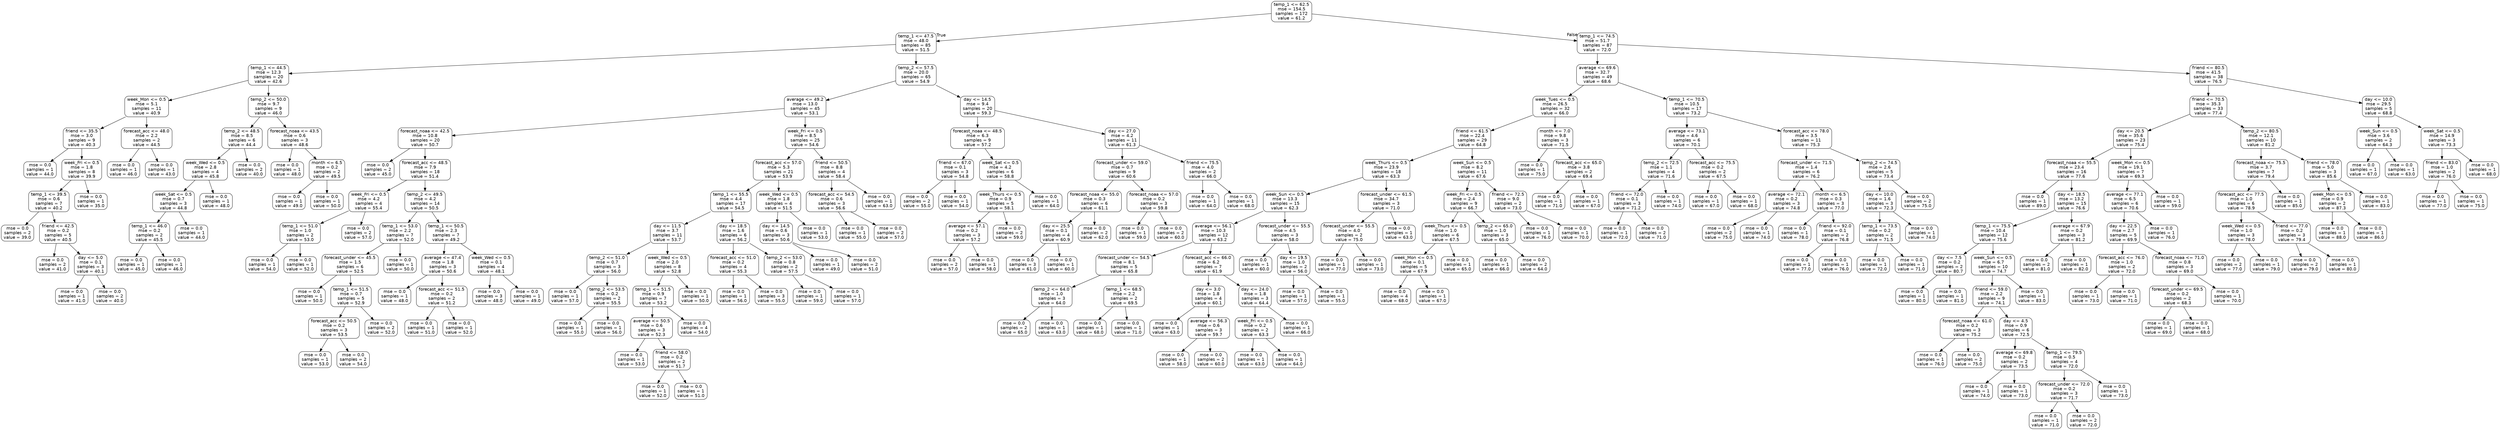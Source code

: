 digraph Tree {
node [shape=box, style="rounded", color="black", fontname=helvetica] ;
edge [fontname=helvetica] ;
0 [label="temp_1 <= 62.5\nmse = 154.5\nsamples = 172\nvalue = 61.2"] ;
1 [label="temp_1 <= 47.5\nmse = 48.0\nsamples = 85\nvalue = 51.5"] ;
0 -> 1 [labeldistance=2.5, labelangle=45, headlabel="True"] ;
2 [label="temp_1 <= 44.5\nmse = 12.3\nsamples = 20\nvalue = 42.6"] ;
1 -> 2 ;
3 [label="week_Mon <= 0.5\nmse = 5.1\nsamples = 11\nvalue = 40.9"] ;
2 -> 3 ;
4 [label="friend <= 35.5\nmse = 3.0\nsamples = 9\nvalue = 40.3"] ;
3 -> 4 ;
5 [label="mse = 0.0\nsamples = 1\nvalue = 44.0"] ;
4 -> 5 ;
6 [label="week_Fri <= 0.5\nmse = 1.8\nsamples = 8\nvalue = 39.9"] ;
4 -> 6 ;
7 [label="temp_1 <= 39.5\nmse = 0.6\nsamples = 7\nvalue = 40.2"] ;
6 -> 7 ;
8 [label="mse = 0.0\nsamples = 2\nvalue = 39.0"] ;
7 -> 8 ;
9 [label="friend <= 42.5\nmse = 0.2\nsamples = 5\nvalue = 40.5"] ;
7 -> 9 ;
10 [label="mse = 0.0\nsamples = 2\nvalue = 41.0"] ;
9 -> 10 ;
11 [label="day <= 5.0\nmse = 0.1\nsamples = 3\nvalue = 40.1"] ;
9 -> 11 ;
12 [label="mse = 0.0\nsamples = 1\nvalue = 41.0"] ;
11 -> 12 ;
13 [label="mse = 0.0\nsamples = 2\nvalue = 40.0"] ;
11 -> 13 ;
14 [label="mse = 0.0\nsamples = 1\nvalue = 35.0"] ;
6 -> 14 ;
15 [label="forecast_acc <= 48.0\nmse = 2.2\nsamples = 2\nvalue = 44.5"] ;
3 -> 15 ;
16 [label="mse = 0.0\nsamples = 1\nvalue = 46.0"] ;
15 -> 16 ;
17 [label="mse = 0.0\nsamples = 1\nvalue = 43.0"] ;
15 -> 17 ;
18 [label="temp_2 <= 50.0\nmse = 9.7\nsamples = 9\nvalue = 46.0"] ;
2 -> 18 ;
19 [label="temp_2 <= 48.5\nmse = 8.5\nsamples = 6\nvalue = 44.4"] ;
18 -> 19 ;
20 [label="week_Wed <= 0.5\nmse = 2.8\nsamples = 4\nvalue = 45.8"] ;
19 -> 20 ;
21 [label="week_Sat <= 0.5\nmse = 0.7\nsamples = 3\nvalue = 44.8"] ;
20 -> 21 ;
22 [label="temp_1 <= 46.0\nmse = 0.2\nsamples = 2\nvalue = 45.5"] ;
21 -> 22 ;
23 [label="mse = 0.0\nsamples = 1\nvalue = 45.0"] ;
22 -> 23 ;
24 [label="mse = 0.0\nsamples = 1\nvalue = 46.0"] ;
22 -> 24 ;
25 [label="mse = 0.0\nsamples = 1\nvalue = 44.0"] ;
21 -> 25 ;
26 [label="mse = 0.0\nsamples = 1\nvalue = 48.0"] ;
20 -> 26 ;
27 [label="mse = 0.0\nsamples = 2\nvalue = 40.0"] ;
19 -> 27 ;
28 [label="forecast_noaa <= 43.5\nmse = 0.6\nsamples = 3\nvalue = 48.6"] ;
18 -> 28 ;
29 [label="mse = 0.0\nsamples = 1\nvalue = 48.0"] ;
28 -> 29 ;
30 [label="month <= 6.5\nmse = 0.2\nsamples = 2\nvalue = 49.5"] ;
28 -> 30 ;
31 [label="mse = 0.0\nsamples = 1\nvalue = 49.0"] ;
30 -> 31 ;
32 [label="mse = 0.0\nsamples = 1\nvalue = 50.0"] ;
30 -> 32 ;
33 [label="temp_2 <= 57.5\nmse = 20.0\nsamples = 65\nvalue = 54.9"] ;
1 -> 33 ;
34 [label="average <= 49.2\nmse = 13.0\nsamples = 45\nvalue = 53.1"] ;
33 -> 34 ;
35 [label="forecast_noaa <= 42.5\nmse = 10.8\nsamples = 20\nvalue = 50.7"] ;
34 -> 35 ;
36 [label="mse = 0.0\nsamples = 2\nvalue = 45.0"] ;
35 -> 36 ;
37 [label="forecast_acc <= 48.5\nmse = 7.9\nsamples = 18\nvalue = 51.4"] ;
35 -> 37 ;
38 [label="week_Fri <= 0.5\nmse = 4.2\nsamples = 4\nvalue = 55.4"] ;
37 -> 38 ;
39 [label="temp_1 <= 51.0\nmse = 1.0\nsamples = 2\nvalue = 53.0"] ;
38 -> 39 ;
40 [label="mse = 0.0\nsamples = 1\nvalue = 54.0"] ;
39 -> 40 ;
41 [label="mse = 0.0\nsamples = 1\nvalue = 52.0"] ;
39 -> 41 ;
42 [label="mse = 0.0\nsamples = 2\nvalue = 57.0"] ;
38 -> 42 ;
43 [label="temp_2 <= 49.5\nmse = 4.2\nsamples = 14\nvalue = 50.5"] ;
37 -> 43 ;
44 [label="temp_1 <= 53.0\nmse = 2.2\nsamples = 7\nvalue = 52.0"] ;
43 -> 44 ;
45 [label="forecast_under <= 45.5\nmse = 1.5\nsamples = 6\nvalue = 52.5"] ;
44 -> 45 ;
46 [label="mse = 0.0\nsamples = 1\nvalue = 50.0"] ;
45 -> 46 ;
47 [label="temp_1 <= 51.5\nmse = 0.7\nsamples = 5\nvalue = 52.9"] ;
45 -> 47 ;
48 [label="forecast_acc <= 50.5\nmse = 0.2\nsamples = 3\nvalue = 53.5"] ;
47 -> 48 ;
49 [label="mse = 0.0\nsamples = 1\nvalue = 53.0"] ;
48 -> 49 ;
50 [label="mse = 0.0\nsamples = 2\nvalue = 54.0"] ;
48 -> 50 ;
51 [label="mse = 0.0\nsamples = 2\nvalue = 52.0"] ;
47 -> 51 ;
52 [label="mse = 0.0\nsamples = 1\nvalue = 50.0"] ;
44 -> 52 ;
53 [label="temp_1 <= 50.5\nmse = 2.3\nsamples = 7\nvalue = 49.2"] ;
43 -> 53 ;
54 [label="average <= 47.4\nmse = 1.8\nsamples = 3\nvalue = 50.6"] ;
53 -> 54 ;
55 [label="mse = 0.0\nsamples = 1\nvalue = 48.0"] ;
54 -> 55 ;
56 [label="forecast_acc <= 51.5\nmse = 0.2\nsamples = 2\nvalue = 51.2"] ;
54 -> 56 ;
57 [label="mse = 0.0\nsamples = 1\nvalue = 51.0"] ;
56 -> 57 ;
58 [label="mse = 0.0\nsamples = 1\nvalue = 52.0"] ;
56 -> 58 ;
59 [label="week_Wed <= 0.5\nmse = 0.1\nsamples = 4\nvalue = 48.1"] ;
53 -> 59 ;
60 [label="mse = 0.0\nsamples = 3\nvalue = 48.0"] ;
59 -> 60 ;
61 [label="mse = 0.0\nsamples = 1\nvalue = 49.0"] ;
59 -> 61 ;
62 [label="week_Fri <= 0.5\nmse = 8.5\nsamples = 25\nvalue = 54.6"] ;
34 -> 62 ;
63 [label="forecast_acc <= 57.0\nmse = 5.3\nsamples = 21\nvalue = 53.9"] ;
62 -> 63 ;
64 [label="temp_1 <= 55.5\nmse = 4.4\nsamples = 17\nvalue = 54.5"] ;
63 -> 64 ;
65 [label="day <= 11.5\nmse = 3.7\nsamples = 11\nvalue = 53.7"] ;
64 -> 65 ;
66 [label="temp_2 <= 51.0\nmse = 0.7\nsamples = 3\nvalue = 56.0"] ;
65 -> 66 ;
67 [label="mse = 0.0\nsamples = 1\nvalue = 57.0"] ;
66 -> 67 ;
68 [label="temp_2 <= 53.5\nmse = 0.2\nsamples = 2\nvalue = 55.5"] ;
66 -> 68 ;
69 [label="mse = 0.0\nsamples = 1\nvalue = 55.0"] ;
68 -> 69 ;
70 [label="mse = 0.0\nsamples = 1\nvalue = 56.0"] ;
68 -> 70 ;
71 [label="week_Wed <= 0.5\nmse = 2.0\nsamples = 8\nvalue = 52.8"] ;
65 -> 71 ;
72 [label="temp_1 <= 51.5\nmse = 0.9\nsamples = 7\nvalue = 53.2"] ;
71 -> 72 ;
73 [label="average <= 50.5\nmse = 0.6\nsamples = 3\nvalue = 52.3"] ;
72 -> 73 ;
74 [label="mse = 0.0\nsamples = 1\nvalue = 53.0"] ;
73 -> 74 ;
75 [label="friend <= 58.0\nmse = 0.2\nsamples = 2\nvalue = 51.7"] ;
73 -> 75 ;
76 [label="mse = 0.0\nsamples = 1\nvalue = 52.0"] ;
75 -> 76 ;
77 [label="mse = 0.0\nsamples = 1\nvalue = 51.0"] ;
75 -> 77 ;
78 [label="mse = 0.0\nsamples = 4\nvalue = 54.0"] ;
72 -> 78 ;
79 [label="mse = 0.0\nsamples = 1\nvalue = 50.0"] ;
71 -> 79 ;
80 [label="day <= 18.5\nmse = 1.6\nsamples = 6\nvalue = 56.2"] ;
64 -> 80 ;
81 [label="forecast_acc <= 51.0\nmse = 0.2\nsamples = 4\nvalue = 55.3"] ;
80 -> 81 ;
82 [label="mse = 0.0\nsamples = 1\nvalue = 56.0"] ;
81 -> 82 ;
83 [label="mse = 0.0\nsamples = 3\nvalue = 55.0"] ;
81 -> 83 ;
84 [label="temp_2 <= 53.0\nmse = 0.8\nsamples = 2\nvalue = 57.5"] ;
80 -> 84 ;
85 [label="mse = 0.0\nsamples = 1\nvalue = 59.0"] ;
84 -> 85 ;
86 [label="mse = 0.0\nsamples = 1\nvalue = 57.0"] ;
84 -> 86 ;
87 [label="week_Wed <= 0.5\nmse = 1.8\nsamples = 4\nvalue = 51.5"] ;
63 -> 87 ;
88 [label="day <= 14.5\nmse = 0.6\nsamples = 3\nvalue = 50.6"] ;
87 -> 88 ;
89 [label="mse = 0.0\nsamples = 1\nvalue = 49.0"] ;
88 -> 89 ;
90 [label="mse = 0.0\nsamples = 2\nvalue = 51.0"] ;
88 -> 90 ;
91 [label="mse = 0.0\nsamples = 1\nvalue = 53.0"] ;
87 -> 91 ;
92 [label="friend <= 50.5\nmse = 8.8\nsamples = 4\nvalue = 58.4"] ;
62 -> 92 ;
93 [label="forecast_acc <= 54.5\nmse = 0.6\nsamples = 3\nvalue = 56.6"] ;
92 -> 93 ;
94 [label="mse = 0.0\nsamples = 1\nvalue = 55.0"] ;
93 -> 94 ;
95 [label="mse = 0.0\nsamples = 2\nvalue = 57.0"] ;
93 -> 95 ;
96 [label="mse = 0.0\nsamples = 1\nvalue = 63.0"] ;
92 -> 96 ;
97 [label="day <= 14.5\nmse = 9.4\nsamples = 20\nvalue = 59.3"] ;
33 -> 97 ;
98 [label="forecast_noaa <= 48.5\nmse = 6.3\nsamples = 9\nvalue = 57.2"] ;
97 -> 98 ;
99 [label="friend <= 67.0\nmse = 0.1\nsamples = 3\nvalue = 54.8"] ;
98 -> 99 ;
100 [label="mse = 0.0\nsamples = 2\nvalue = 55.0"] ;
99 -> 100 ;
101 [label="mse = 0.0\nsamples = 1\nvalue = 54.0"] ;
99 -> 101 ;
102 [label="week_Sat <= 0.5\nmse = 4.2\nsamples = 6\nvalue = 58.8"] ;
98 -> 102 ;
103 [label="week_Thurs <= 0.5\nmse = 0.9\nsamples = 5\nvalue = 58.1"] ;
102 -> 103 ;
104 [label="average <= 57.1\nmse = 0.2\nsamples = 3\nvalue = 57.2"] ;
103 -> 104 ;
105 [label="mse = 0.0\nsamples = 2\nvalue = 57.0"] ;
104 -> 105 ;
106 [label="mse = 0.0\nsamples = 1\nvalue = 58.0"] ;
104 -> 106 ;
107 [label="mse = 0.0\nsamples = 2\nvalue = 59.0"] ;
103 -> 107 ;
108 [label="mse = 0.0\nsamples = 1\nvalue = 64.0"] ;
102 -> 108 ;
109 [label="day <= 27.0\nmse = 4.2\nsamples = 11\nvalue = 61.3"] ;
97 -> 109 ;
110 [label="forecast_under <= 59.0\nmse = 0.7\nsamples = 9\nvalue = 60.6"] ;
109 -> 110 ;
111 [label="forecast_noaa <= 55.0\nmse = 0.3\nsamples = 6\nvalue = 61.1"] ;
110 -> 111 ;
112 [label="day <= 25.5\nmse = 0.1\nsamples = 4\nvalue = 60.9"] ;
111 -> 112 ;
113 [label="mse = 0.0\nsamples = 3\nvalue = 61.0"] ;
112 -> 113 ;
114 [label="mse = 0.0\nsamples = 1\nvalue = 60.0"] ;
112 -> 114 ;
115 [label="mse = 0.0\nsamples = 2\nvalue = 62.0"] ;
111 -> 115 ;
116 [label="forecast_noaa <= 57.0\nmse = 0.2\nsamples = 3\nvalue = 59.8"] ;
110 -> 116 ;
117 [label="mse = 0.0\nsamples = 1\nvalue = 59.0"] ;
116 -> 117 ;
118 [label="mse = 0.0\nsamples = 2\nvalue = 60.0"] ;
116 -> 118 ;
119 [label="friend <= 75.5\nmse = 4.0\nsamples = 2\nvalue = 66.0"] ;
109 -> 119 ;
120 [label="mse = 0.0\nsamples = 1\nvalue = 64.0"] ;
119 -> 120 ;
121 [label="mse = 0.0\nsamples = 1\nvalue = 68.0"] ;
119 -> 121 ;
122 [label="temp_1 <= 74.5\nmse = 51.7\nsamples = 87\nvalue = 72.0"] ;
0 -> 122 [labeldistance=2.5, labelangle=-45, headlabel="False"] ;
123 [label="average <= 69.6\nmse = 32.7\nsamples = 49\nvalue = 68.6"] ;
122 -> 123 ;
124 [label="week_Tues <= 0.5\nmse = 26.5\nsamples = 32\nvalue = 66.0"] ;
123 -> 124 ;
125 [label="friend <= 61.5\nmse = 22.4\nsamples = 29\nvalue = 64.8"] ;
124 -> 125 ;
126 [label="week_Thurs <= 0.5\nmse = 23.9\nsamples = 18\nvalue = 63.3"] ;
125 -> 126 ;
127 [label="week_Sun <= 0.5\nmse = 13.3\nsamples = 15\nvalue = 62.3"] ;
126 -> 127 ;
128 [label="average <= 56.1\nmse = 10.3\nsamples = 12\nvalue = 63.2"] ;
127 -> 128 ;
129 [label="forecast_under <= 54.5\nmse = 8.1\nsamples = 5\nvalue = 65.8"] ;
128 -> 129 ;
130 [label="temp_2 <= 64.0\nmse = 1.0\nsamples = 3\nvalue = 64.0"] ;
129 -> 130 ;
131 [label="mse = 0.0\nsamples = 2\nvalue = 65.0"] ;
130 -> 131 ;
132 [label="mse = 0.0\nsamples = 1\nvalue = 63.0"] ;
130 -> 132 ;
133 [label="temp_1 <= 68.5\nmse = 2.2\nsamples = 2\nvalue = 69.5"] ;
129 -> 133 ;
134 [label="mse = 0.0\nsamples = 1\nvalue = 68.0"] ;
133 -> 134 ;
135 [label="mse = 0.0\nsamples = 1\nvalue = 71.0"] ;
133 -> 135 ;
136 [label="forecast_acc <= 66.0\nmse = 6.2\nsamples = 7\nvalue = 61.9"] ;
128 -> 136 ;
137 [label="day <= 3.0\nmse = 1.8\nsamples = 4\nvalue = 60.1"] ;
136 -> 137 ;
138 [label="mse = 0.0\nsamples = 1\nvalue = 63.0"] ;
137 -> 138 ;
139 [label="average <= 56.3\nmse = 0.6\nsamples = 3\nvalue = 59.7"] ;
137 -> 139 ;
140 [label="mse = 0.0\nsamples = 1\nvalue = 58.0"] ;
139 -> 140 ;
141 [label="mse = 0.0\nsamples = 2\nvalue = 60.0"] ;
139 -> 141 ;
142 [label="day <= 24.0\nmse = 1.8\nsamples = 3\nvalue = 64.4"] ;
136 -> 142 ;
143 [label="week_Fri <= 0.5\nmse = 0.2\nsamples = 2\nvalue = 63.3"] ;
142 -> 143 ;
144 [label="mse = 0.0\nsamples = 1\nvalue = 63.0"] ;
143 -> 144 ;
145 [label="mse = 0.0\nsamples = 1\nvalue = 64.0"] ;
143 -> 145 ;
146 [label="mse = 0.0\nsamples = 1\nvalue = 66.0"] ;
142 -> 146 ;
147 [label="forecast_under <= 55.5\nmse = 4.5\nsamples = 3\nvalue = 58.0"] ;
127 -> 147 ;
148 [label="mse = 0.0\nsamples = 1\nvalue = 60.0"] ;
147 -> 148 ;
149 [label="day <= 19.5\nmse = 1.0\nsamples = 2\nvalue = 56.0"] ;
147 -> 149 ;
150 [label="mse = 0.0\nsamples = 1\nvalue = 57.0"] ;
149 -> 150 ;
151 [label="mse = 0.0\nsamples = 1\nvalue = 55.0"] ;
149 -> 151 ;
152 [label="forecast_under <= 61.5\nmse = 34.7\nsamples = 3\nvalue = 71.0"] ;
126 -> 152 ;
153 [label="forecast_under <= 55.5\nmse = 4.0\nsamples = 2\nvalue = 75.0"] ;
152 -> 153 ;
154 [label="mse = 0.0\nsamples = 1\nvalue = 77.0"] ;
153 -> 154 ;
155 [label="mse = 0.0\nsamples = 1\nvalue = 73.0"] ;
153 -> 155 ;
156 [label="mse = 0.0\nsamples = 1\nvalue = 63.0"] ;
152 -> 156 ;
157 [label="week_Sun <= 0.5\nmse = 8.2\nsamples = 11\nvalue = 67.6"] ;
125 -> 157 ;
158 [label="week_Fri <= 0.5\nmse = 2.4\nsamples = 9\nvalue = 66.7"] ;
157 -> 158 ;
159 [label="week_Thurs <= 0.5\nmse = 1.0\nsamples = 6\nvalue = 67.5"] ;
158 -> 159 ;
160 [label="week_Mon <= 0.5\nmse = 0.1\nsamples = 5\nvalue = 67.9"] ;
159 -> 160 ;
161 [label="mse = 0.0\nsamples = 4\nvalue = 68.0"] ;
160 -> 161 ;
162 [label="mse = 0.0\nsamples = 1\nvalue = 67.0"] ;
160 -> 162 ;
163 [label="mse = 0.0\nsamples = 1\nvalue = 65.0"] ;
159 -> 163 ;
164 [label="temp_2 <= 65.0\nmse = 1.0\nsamples = 3\nvalue = 65.0"] ;
158 -> 164 ;
165 [label="mse = 0.0\nsamples = 1\nvalue = 66.0"] ;
164 -> 165 ;
166 [label="mse = 0.0\nsamples = 2\nvalue = 64.0"] ;
164 -> 166 ;
167 [label="friend <= 72.5\nmse = 9.0\nsamples = 2\nvalue = 73.0"] ;
157 -> 167 ;
168 [label="mse = 0.0\nsamples = 1\nvalue = 76.0"] ;
167 -> 168 ;
169 [label="mse = 0.0\nsamples = 1\nvalue = 70.0"] ;
167 -> 169 ;
170 [label="month <= 7.0\nmse = 9.8\nsamples = 3\nvalue = 71.5"] ;
124 -> 170 ;
171 [label="mse = 0.0\nsamples = 1\nvalue = 75.0"] ;
170 -> 171 ;
172 [label="forecast_acc <= 65.0\nmse = 3.8\nsamples = 2\nvalue = 69.4"] ;
170 -> 172 ;
173 [label="mse = 0.0\nsamples = 1\nvalue = 71.0"] ;
172 -> 173 ;
174 [label="mse = 0.0\nsamples = 1\nvalue = 67.0"] ;
172 -> 174 ;
175 [label="temp_1 <= 70.5\nmse = 10.5\nsamples = 17\nvalue = 73.2"] ;
123 -> 175 ;
176 [label="average <= 73.1\nmse = 4.6\nsamples = 6\nvalue = 70.1"] ;
175 -> 176 ;
177 [label="temp_2 <= 72.5\nmse = 1.1\nsamples = 4\nvalue = 71.6"] ;
176 -> 177 ;
178 [label="friend <= 72.0\nmse = 0.1\nsamples = 3\nvalue = 71.2"] ;
177 -> 178 ;
179 [label="mse = 0.0\nsamples = 1\nvalue = 72.0"] ;
178 -> 179 ;
180 [label="mse = 0.0\nsamples = 2\nvalue = 71.0"] ;
178 -> 180 ;
181 [label="mse = 0.0\nsamples = 1\nvalue = 74.0"] ;
177 -> 181 ;
182 [label="forecast_acc <= 75.5\nmse = 0.2\nsamples = 2\nvalue = 67.5"] ;
176 -> 182 ;
183 [label="mse = 0.0\nsamples = 1\nvalue = 67.0"] ;
182 -> 183 ;
184 [label="mse = 0.0\nsamples = 1\nvalue = 68.0"] ;
182 -> 184 ;
185 [label="forecast_acc <= 78.0\nmse = 3.5\nsamples = 11\nvalue = 75.3"] ;
175 -> 185 ;
186 [label="forecast_under <= 71.5\nmse = 1.4\nsamples = 6\nvalue = 76.2"] ;
185 -> 186 ;
187 [label="average <= 72.1\nmse = 0.2\nsamples = 3\nvalue = 74.8"] ;
186 -> 187 ;
188 [label="mse = 0.0\nsamples = 2\nvalue = 75.0"] ;
187 -> 188 ;
189 [label="mse = 0.0\nsamples = 1\nvalue = 74.0"] ;
187 -> 189 ;
190 [label="month <= 6.5\nmse = 0.3\nsamples = 3\nvalue = 77.0"] ;
186 -> 190 ;
191 [label="mse = 0.0\nsamples = 1\nvalue = 78.0"] ;
190 -> 191 ;
192 [label="friend <= 92.0\nmse = 0.1\nsamples = 2\nvalue = 76.8"] ;
190 -> 192 ;
193 [label="mse = 0.0\nsamples = 1\nvalue = 77.0"] ;
192 -> 193 ;
194 [label="mse = 0.0\nsamples = 1\nvalue = 76.0"] ;
192 -> 194 ;
195 [label="temp_2 <= 74.5\nmse = 2.6\nsamples = 5\nvalue = 73.4"] ;
185 -> 195 ;
196 [label="day <= 10.0\nmse = 1.6\nsamples = 3\nvalue = 72.3"] ;
195 -> 196 ;
197 [label="temp_1 <= 73.5\nmse = 0.2\nsamples = 2\nvalue = 71.5"] ;
196 -> 197 ;
198 [label="mse = 0.0\nsamples = 1\nvalue = 72.0"] ;
197 -> 198 ;
199 [label="mse = 0.0\nsamples = 1\nvalue = 71.0"] ;
197 -> 199 ;
200 [label="mse = 0.0\nsamples = 1\nvalue = 74.0"] ;
196 -> 200 ;
201 [label="mse = 0.0\nsamples = 2\nvalue = 75.0"] ;
195 -> 201 ;
202 [label="friend <= 80.5\nmse = 41.5\nsamples = 38\nvalue = 76.5"] ;
122 -> 202 ;
203 [label="friend <= 70.5\nmse = 35.3\nsamples = 33\nvalue = 77.4"] ;
202 -> 203 ;
204 [label="day <= 20.5\nmse = 35.6\nsamples = 23\nvalue = 75.4"] ;
203 -> 204 ;
205 [label="forecast_noaa <= 55.5\nmse = 23.4\nsamples = 16\nvalue = 77.6"] ;
204 -> 205 ;
206 [label="mse = 0.0\nsamples = 1\nvalue = 89.0"] ;
205 -> 206 ;
207 [label="day <= 18.5\nmse = 13.2\nsamples = 15\nvalue = 76.6"] ;
205 -> 207 ;
208 [label="temp_1 <= 75.5\nmse = 10.4\nsamples = 12\nvalue = 75.6"] ;
207 -> 208 ;
209 [label="day <= 7.5\nmse = 0.2\nsamples = 2\nvalue = 80.7"] ;
208 -> 209 ;
210 [label="mse = 0.0\nsamples = 1\nvalue = 80.0"] ;
209 -> 210 ;
211 [label="mse = 0.0\nsamples = 1\nvalue = 81.0"] ;
209 -> 211 ;
212 [label="week_Sun <= 0.5\nmse = 6.7\nsamples = 10\nvalue = 74.7"] ;
208 -> 212 ;
213 [label="friend <= 59.0\nmse = 2.2\nsamples = 9\nvalue = 74.1"] ;
212 -> 213 ;
214 [label="forecast_noaa <= 61.0\nmse = 0.2\nsamples = 3\nvalue = 75.2"] ;
213 -> 214 ;
215 [label="mse = 0.0\nsamples = 1\nvalue = 76.0"] ;
214 -> 215 ;
216 [label="mse = 0.0\nsamples = 2\nvalue = 75.0"] ;
214 -> 216 ;
217 [label="day <= 4.5\nmse = 0.9\nsamples = 6\nvalue = 72.5"] ;
213 -> 217 ;
218 [label="average <= 69.8\nmse = 0.2\nsamples = 2\nvalue = 73.5"] ;
217 -> 218 ;
219 [label="mse = 0.0\nsamples = 1\nvalue = 74.0"] ;
218 -> 219 ;
220 [label="mse = 0.0\nsamples = 1\nvalue = 73.0"] ;
218 -> 220 ;
221 [label="temp_1 <= 79.5\nmse = 0.5\nsamples = 4\nvalue = 72.0"] ;
217 -> 221 ;
222 [label="forecast_under <= 72.0\nmse = 0.2\nsamples = 3\nvalue = 71.7"] ;
221 -> 222 ;
223 [label="mse = 0.0\nsamples = 1\nvalue = 71.0"] ;
222 -> 223 ;
224 [label="mse = 0.0\nsamples = 2\nvalue = 72.0"] ;
222 -> 224 ;
225 [label="mse = 0.0\nsamples = 1\nvalue = 73.0"] ;
221 -> 225 ;
226 [label="mse = 0.0\nsamples = 1\nvalue = 83.0"] ;
212 -> 226 ;
227 [label="average <= 67.9\nmse = 0.2\nsamples = 3\nvalue = 81.2"] ;
207 -> 227 ;
228 [label="mse = 0.0\nsamples = 2\nvalue = 81.0"] ;
227 -> 228 ;
229 [label="mse = 0.0\nsamples = 1\nvalue = 82.0"] ;
227 -> 229 ;
230 [label="week_Mon <= 0.5\nmse = 19.1\nsamples = 7\nvalue = 69.3"] ;
204 -> 230 ;
231 [label="average <= 77.1\nmse = 6.5\nsamples = 6\nvalue = 70.6"] ;
230 -> 231 ;
232 [label="day <= 22.5\nmse = 2.7\nsamples = 5\nvalue = 69.9"] ;
231 -> 232 ;
233 [label="forecast_acc <= 76.0\nmse = 1.0\nsamples = 2\nvalue = 72.0"] ;
232 -> 233 ;
234 [label="mse = 0.0\nsamples = 1\nvalue = 73.0"] ;
233 -> 234 ;
235 [label="mse = 0.0\nsamples = 1\nvalue = 71.0"] ;
233 -> 235 ;
236 [label="forecast_noaa <= 71.0\nmse = 0.8\nsamples = 3\nvalue = 69.0"] ;
232 -> 236 ;
237 [label="forecast_under <= 69.5\nmse = 0.2\nsamples = 2\nvalue = 68.3"] ;
236 -> 237 ;
238 [label="mse = 0.0\nsamples = 1\nvalue = 69.0"] ;
237 -> 238 ;
239 [label="mse = 0.0\nsamples = 1\nvalue = 68.0"] ;
237 -> 239 ;
240 [label="mse = 0.0\nsamples = 1\nvalue = 70.0"] ;
236 -> 240 ;
241 [label="mse = 0.0\nsamples = 1\nvalue = 76.0"] ;
231 -> 241 ;
242 [label="mse = 0.0\nsamples = 1\nvalue = 59.0"] ;
230 -> 242 ;
243 [label="temp_2 <= 80.5\nmse = 12.1\nsamples = 10\nvalue = 81.2"] ;
203 -> 243 ;
244 [label="forecast_noaa <= 75.5\nmse = 3.7\nsamples = 7\nvalue = 79.4"] ;
243 -> 244 ;
245 [label="forecast_acc <= 77.5\nmse = 1.0\nsamples = 6\nvalue = 78.9"] ;
244 -> 245 ;
246 [label="week_Wed <= 0.5\nmse = 1.0\nsamples = 3\nvalue = 78.0"] ;
245 -> 246 ;
247 [label="mse = 0.0\nsamples = 2\nvalue = 77.0"] ;
246 -> 247 ;
248 [label="mse = 0.0\nsamples = 1\nvalue = 79.0"] ;
246 -> 248 ;
249 [label="friend <= 77.0\nmse = 0.2\nsamples = 3\nvalue = 79.4"] ;
245 -> 249 ;
250 [label="mse = 0.0\nsamples = 2\nvalue = 79.0"] ;
249 -> 250 ;
251 [label="mse = 0.0\nsamples = 1\nvalue = 80.0"] ;
249 -> 251 ;
252 [label="mse = 0.0\nsamples = 1\nvalue = 85.0"] ;
244 -> 252 ;
253 [label="friend <= 78.0\nmse = 5.0\nsamples = 3\nvalue = 85.6"] ;
243 -> 253 ;
254 [label="week_Mon <= 0.5\nmse = 0.9\nsamples = 2\nvalue = 87.3"] ;
253 -> 254 ;
255 [label="mse = 0.0\nsamples = 1\nvalue = 88.0"] ;
254 -> 255 ;
256 [label="mse = 0.0\nsamples = 1\nvalue = 86.0"] ;
254 -> 256 ;
257 [label="mse = 0.0\nsamples = 1\nvalue = 83.0"] ;
253 -> 257 ;
258 [label="day <= 10.0\nmse = 29.5\nsamples = 5\nvalue = 68.8"] ;
202 -> 258 ;
259 [label="week_Sun <= 0.5\nmse = 3.6\nsamples = 2\nvalue = 64.3"] ;
258 -> 259 ;
260 [label="mse = 0.0\nsamples = 1\nvalue = 67.0"] ;
259 -> 260 ;
261 [label="mse = 0.0\nsamples = 1\nvalue = 63.0"] ;
259 -> 261 ;
262 [label="week_Sat <= 0.5\nmse = 14.9\nsamples = 3\nvalue = 73.3"] ;
258 -> 262 ;
263 [label="friend <= 83.0\nmse = 1.0\nsamples = 2\nvalue = 76.0"] ;
262 -> 263 ;
264 [label="mse = 0.0\nsamples = 1\nvalue = 77.0"] ;
263 -> 264 ;
265 [label="mse = 0.0\nsamples = 1\nvalue = 75.0"] ;
263 -> 265 ;
266 [label="mse = 0.0\nsamples = 1\nvalue = 68.0"] ;
262 -> 266 ;
}